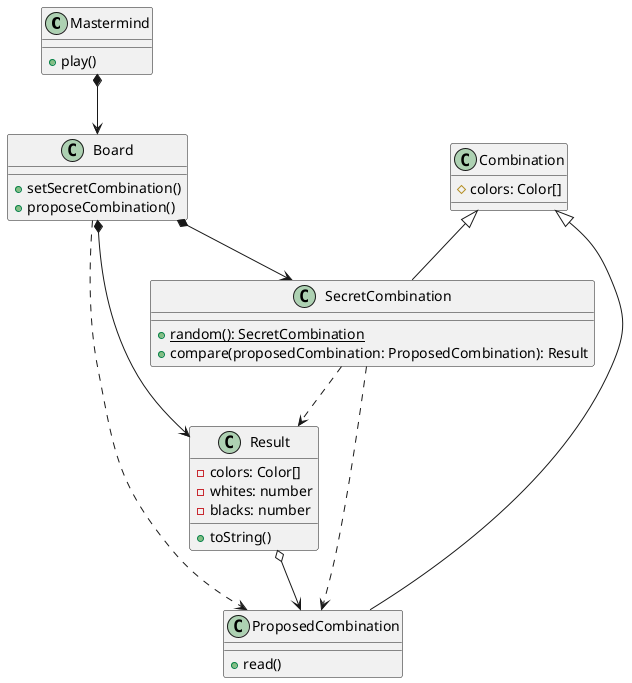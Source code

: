 @startuml
  class Mastermind {
    + play()
  }

  class Board {
    + setSecretCombination()
    + proposeCombination()
  }

  class Result {
    - colors: Color[]
    - whites: number
    - blacks: number

    + toString()
  }

  class Combination {
    # colors: Color[]
  }

  class SecretCombination extends Combination {
    + {static} random(): SecretCombination
    + compare(proposedCombination: ProposedCombination): Result
  }

  class ProposedCombination extends Combination {
    + read()
  }

  Mastermind *--> Board
  Board *-down-> SecretCombination
  Board ..> ProposedCombination
  Board *-down-> Result

  SecretCombination ..> ProposedCombination
  SecretCombination ..> Result

  Result o--> ProposedCombination
@enduml
